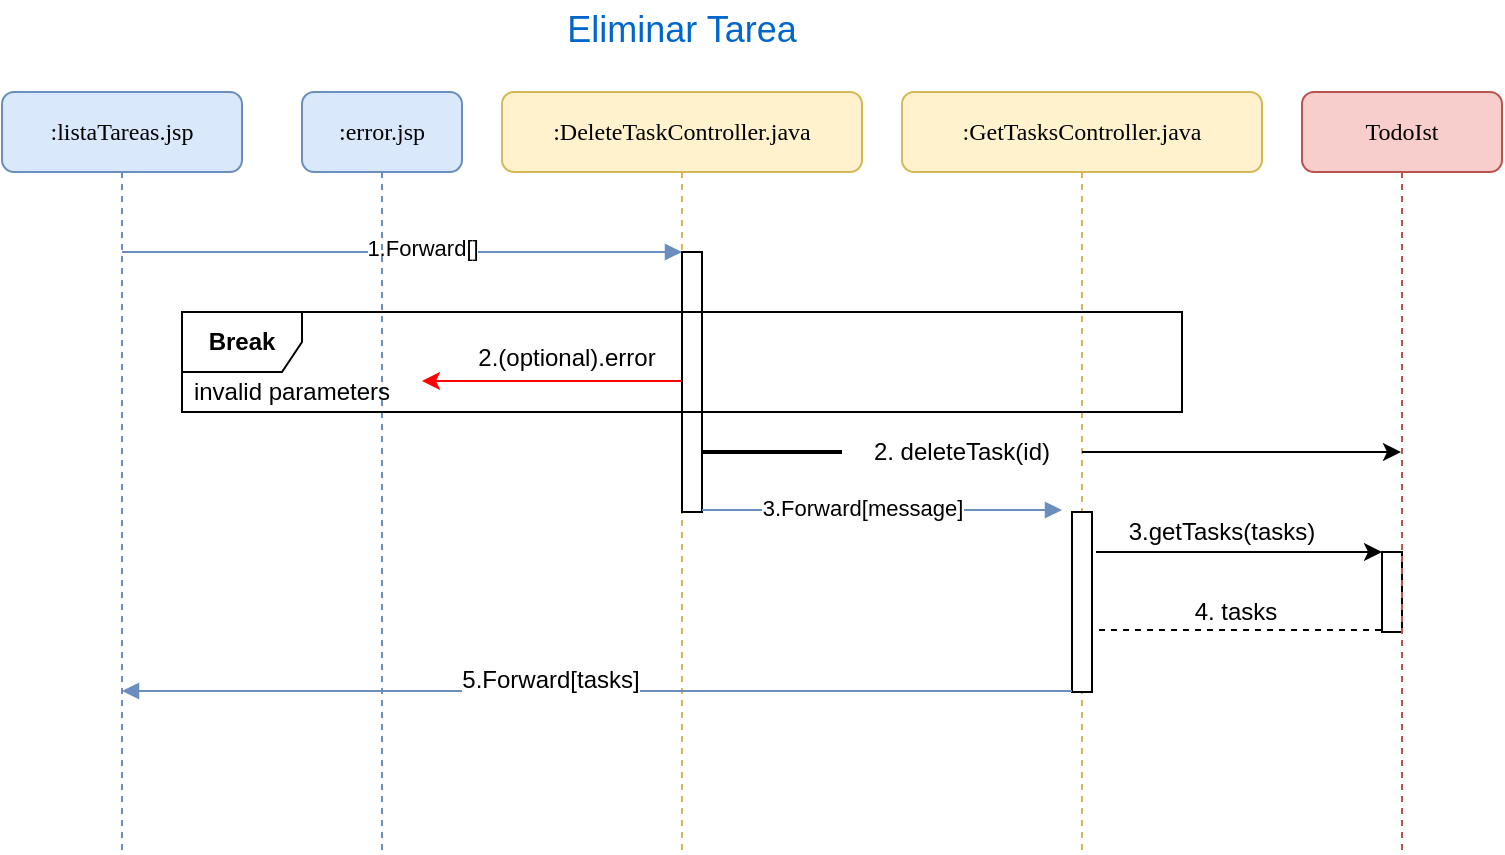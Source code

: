 <mxfile version="10.6.5" type="device"><diagram id="BKw7hFXQINqiLE-7engb" name="Page-1"><mxGraphModel dx="1080" dy="484" grid="1" gridSize="10" guides="1" tooltips="1" connect="1" arrows="1" fold="1" page="1" pageScale="1" pageWidth="827" pageHeight="1169" math="0" shadow="0"><root><mxCell id="0"/><mxCell id="1" parent="0"/><mxCell id="Y1kvzK6ezncnSs7mdVuB-22" value="1.Forward[]&lt;br&gt;&lt;br&gt;" style="html=1;verticalAlign=bottom;endArrow=block;fillColor=#dae8fc;strokeColor=#6c8ebf;rounded=1;" edge="1" parent="1" target="Y1kvzK6ezncnSs7mdVuB-29"><mxGeometry x="0.071" y="-20" relative="1" as="geometry"><mxPoint x="140" y="181" as="sourcePoint"/><mxPoint x="248.5" y="181" as="targetPoint"/><Array as="points"><mxPoint x="150.5" y="181"/></Array><mxPoint as="offset"/></mxGeometry></mxCell><mxCell id="Y1kvzK6ezncnSs7mdVuB-23" value="&lt;font color=&quot;#0066cc&quot;&gt;&lt;span style=&quot;font-size: 18px&quot;&gt;Eliminar Tarea&lt;/span&gt;&lt;/font&gt;&lt;br&gt;" style="text;html=1;strokeColor=none;fillColor=none;align=center;verticalAlign=middle;whiteSpace=wrap;rounded=0;" vertex="1" parent="1"><mxGeometry x="345" y="55" width="150" height="30" as="geometry"/></mxCell><mxCell id="Y1kvzK6ezncnSs7mdVuB-24" value=":listaTareas.jsp" style="shape=umlLifeline;perimeter=lifelinePerimeter;whiteSpace=wrap;html=1;container=1;collapsible=0;recursiveResize=0;outlineConnect=0;rounded=1;shadow=0;comic=0;labelBackgroundColor=none;strokeColor=#6c8ebf;strokeWidth=1;fillColor=#dae8fc;fontFamily=Verdana;fontSize=12;align=center;" vertex="1" parent="1"><mxGeometry x="80" y="101" width="120" height="380" as="geometry"/></mxCell><mxCell id="Y1kvzK6ezncnSs7mdVuB-25" value=":error.jsp" style="shape=umlLifeline;perimeter=lifelinePerimeter;whiteSpace=wrap;html=1;container=1;collapsible=0;recursiveResize=0;outlineConnect=0;rounded=1;shadow=0;comic=0;labelBackgroundColor=none;strokeColor=#6c8ebf;strokeWidth=1;fillColor=#dae8fc;fontFamily=Verdana;fontSize=12;align=center;" vertex="1" parent="1"><mxGeometry x="230" y="101" width="80" height="380" as="geometry"/></mxCell><mxCell id="Y1kvzK6ezncnSs7mdVuB-26" value=":GetTasksController.java" style="shape=umlLifeline;perimeter=lifelinePerimeter;whiteSpace=wrap;html=1;container=1;collapsible=0;recursiveResize=0;outlineConnect=0;rounded=1;shadow=0;comic=0;labelBackgroundColor=none;strokeColor=#d6b656;strokeWidth=1;fillColor=#fff2cc;fontFamily=Verdana;fontSize=12;align=center;" vertex="1" parent="1"><mxGeometry x="530" y="101" width="180" height="380" as="geometry"/></mxCell><mxCell id="Y1kvzK6ezncnSs7mdVuB-27" value="" style="html=1;points=[];perimeter=orthogonalPerimeter;rounded=0;shadow=0;comic=0;labelBackgroundColor=none;strokeColor=#000000;strokeWidth=1;fillColor=#FFFFFF;fontFamily=Verdana;fontSize=12;fontColor=#000000;align=center;" vertex="1" parent="Y1kvzK6ezncnSs7mdVuB-26"><mxGeometry x="85" y="210" width="10" height="90" as="geometry"/></mxCell><mxCell id="Y1kvzK6ezncnSs7mdVuB-28" value=":DeleteTaskController.java" style="shape=umlLifeline;perimeter=lifelinePerimeter;whiteSpace=wrap;html=1;container=1;collapsible=0;recursiveResize=0;outlineConnect=0;rounded=1;shadow=0;comic=0;labelBackgroundColor=none;strokeColor=#d6b656;strokeWidth=1;fillColor=#fff2cc;fontFamily=Verdana;fontSize=12;align=center;" vertex="1" parent="1"><mxGeometry x="330" y="101" width="180" height="380" as="geometry"/></mxCell><mxCell id="Y1kvzK6ezncnSs7mdVuB-29" value="" style="html=1;points=[];perimeter=orthogonalPerimeter;rounded=0;shadow=0;comic=0;labelBackgroundColor=none;strokeColor=#000000;strokeWidth=1;fillColor=#FFFFFF;fontFamily=Verdana;fontSize=12;fontColor=#000000;align=center;" vertex="1" parent="1"><mxGeometry x="420" y="181" width="10" height="130" as="geometry"/></mxCell><mxCell id="Y1kvzK6ezncnSs7mdVuB-30" value="&lt;b&gt;Break&lt;/b&gt;" style="shape=umlFrame;whiteSpace=wrap;html=1;fillColor=#FFFFFF;gradientColor=none;" vertex="1" parent="1"><mxGeometry x="170" y="211" width="500" height="50" as="geometry"/></mxCell><mxCell id="Y1kvzK6ezncnSs7mdVuB-31" value="invalid parameters" style="text;html=1;strokeColor=none;fillColor=none;align=center;verticalAlign=middle;whiteSpace=wrap;rounded=0;" vertex="1" parent="1"><mxGeometry x="170" y="241" width="110" height="20" as="geometry"/></mxCell><mxCell id="Y1kvzK6ezncnSs7mdVuB-32" value="2.(optional).error&lt;br&gt;&lt;br&gt;" style="text;html=1;strokeColor=none;fillColor=none;align=center;verticalAlign=middle;whiteSpace=wrap;rounded=0;" vertex="1" parent="1"><mxGeometry x="310" y="231" width="105" height="20" as="geometry"/></mxCell><mxCell id="Y1kvzK6ezncnSs7mdVuB-33" value="" style="endArrow=classic;html=1;fillColor=#FF0000;strokeColor=#FF0000;" edge="1" parent="1"><mxGeometry width="50" height="50" relative="1" as="geometry"><mxPoint x="420" y="245.5" as="sourcePoint"/><mxPoint x="290" y="245.5" as="targetPoint"/></mxGeometry></mxCell><mxCell id="Y1kvzK6ezncnSs7mdVuB-34" value="" style="endArrow=classic;html=1;" edge="1" parent="1" source="Y1kvzK6ezncnSs7mdVuB-35"><mxGeometry width="50" height="50" relative="1" as="geometry"><mxPoint x="430" y="281" as="sourcePoint"/><mxPoint x="779.5" y="281" as="targetPoint"/></mxGeometry></mxCell><mxCell id="Y1kvzK6ezncnSs7mdVuB-35" value="2. deleteTask(id)" style="text;html=1;strokeColor=none;fillColor=none;align=center;verticalAlign=middle;whiteSpace=wrap;rounded=0;" vertex="1" parent="1"><mxGeometry x="500" y="271" width="120" height="20" as="geometry"/></mxCell><mxCell id="Y1kvzK6ezncnSs7mdVuB-36" value="" style="line;strokeWidth=2;html=1;" vertex="1" parent="1"><mxGeometry x="430" y="276" width="70" height="10" as="geometry"/></mxCell><mxCell id="Y1kvzK6ezncnSs7mdVuB-37" value="3.Forward[message]&lt;br&gt;&lt;br&gt;" style="html=1;verticalAlign=bottom;endArrow=block;fillColor=#dae8fc;strokeColor=#6c8ebf;rounded=1;" edge="1" parent="1"><mxGeometry x="-0.111" y="-21" relative="1" as="geometry"><mxPoint x="430" y="310" as="sourcePoint"/><mxPoint x="610" y="310" as="targetPoint"/><Array as="points"><mxPoint x="460.5" y="310"/></Array><mxPoint as="offset"/></mxGeometry></mxCell><mxCell id="Y1kvzK6ezncnSs7mdVuB-38" value="" style="html=1;points=[];perimeter=orthogonalPerimeter;rounded=0;shadow=0;comic=0;labelBackgroundColor=none;strokeColor=#000000;strokeWidth=1;fillColor=#FFFFFF;fontFamily=Verdana;fontSize=12;fontColor=#000000;align=center;" vertex="1" parent="1"><mxGeometry x="770" y="331" width="10" height="40" as="geometry"/></mxCell><mxCell id="Y1kvzK6ezncnSs7mdVuB-39" value="" style="endArrow=classic;html=1;exitX=1.2;exitY=0.222;exitDx=0;exitDy=0;exitPerimeter=0;" edge="1" parent="1"><mxGeometry width="50" height="50" relative="1" as="geometry"><mxPoint x="627" y="331" as="sourcePoint"/><mxPoint x="770" y="331" as="targetPoint"/></mxGeometry></mxCell><mxCell id="Y1kvzK6ezncnSs7mdVuB-40" value="3.getTasks(tasks)" style="text;html=1;strokeColor=none;fillColor=none;align=center;verticalAlign=middle;whiteSpace=wrap;rounded=0;" vertex="1" parent="1"><mxGeometry x="670" y="311" width="40" height="20" as="geometry"/></mxCell><mxCell id="Y1kvzK6ezncnSs7mdVuB-41" value="" style="endArrow=none;dashed=1;html=1;" edge="1" parent="1"><mxGeometry width="50" height="50" relative="1" as="geometry"><mxPoint x="628.5" y="370" as="sourcePoint"/><mxPoint x="771.5" y="370" as="targetPoint"/></mxGeometry></mxCell><mxCell id="Y1kvzK6ezncnSs7mdVuB-42" value="4. tasks" style="text;html=1;strokeColor=none;fillColor=none;align=center;verticalAlign=middle;whiteSpace=wrap;rounded=0;" vertex="1" parent="1"><mxGeometry x="661.5" y="351" width="70" height="20" as="geometry"/></mxCell><mxCell id="Y1kvzK6ezncnSs7mdVuB-43" value="" style="shape=image;html=1;verticalAlign=top;verticalLabelPosition=bottom;labelBackgroundColor=#ffffff;imageAspect=0;aspect=fixed;image=https://cdn4.iconfinder.com/data/icons/ionicons/512/icon-ios7-arrow-right-128.png;rotation=178;" vertex="1" parent="1"><mxGeometry x="620" y="361" width="20" height="20" as="geometry"/></mxCell><mxCell id="Y1kvzK6ezncnSs7mdVuB-44" value="" style="html=1;verticalAlign=bottom;endArrow=block;fillColor=#dae8fc;strokeColor=#6c8ebf;rounded=1;" edge="1" parent="1" target="Y1kvzK6ezncnSs7mdVuB-24"><mxGeometry x="-0.616" relative="1" as="geometry"><mxPoint x="615" y="400.5" as="sourcePoint"/><mxPoint x="119.5" y="400.5" as="targetPoint"/><Array as="points"/><mxPoint as="offset"/></mxGeometry></mxCell><mxCell id="Y1kvzK6ezncnSs7mdVuB-45" value="5.Forward[tasks]" style="text;html=1;resizable=0;points=[];align=center;verticalAlign=middle;labelBackgroundColor=#ffffff;" vertex="1" connectable="0" parent="Y1kvzK6ezncnSs7mdVuB-44"><mxGeometry x="-0.896" y="-2" relative="1" as="geometry"><mxPoint x="-237" y="-4" as="offset"/></mxGeometry></mxCell><mxCell id="Y1kvzK6ezncnSs7mdVuB-46" value="TodoIst" style="shape=umlLifeline;perimeter=lifelinePerimeter;whiteSpace=wrap;html=1;container=1;collapsible=0;recursiveResize=0;outlineConnect=0;rounded=1;shadow=0;comic=0;labelBackgroundColor=none;strokeColor=#b85450;strokeWidth=1;fillColor=#f8cecc;fontFamily=Verdana;fontSize=12;align=center;" vertex="1" parent="1"><mxGeometry x="730" y="101" width="100" height="380" as="geometry"/></mxCell></root></mxGraphModel></diagram></mxfile>